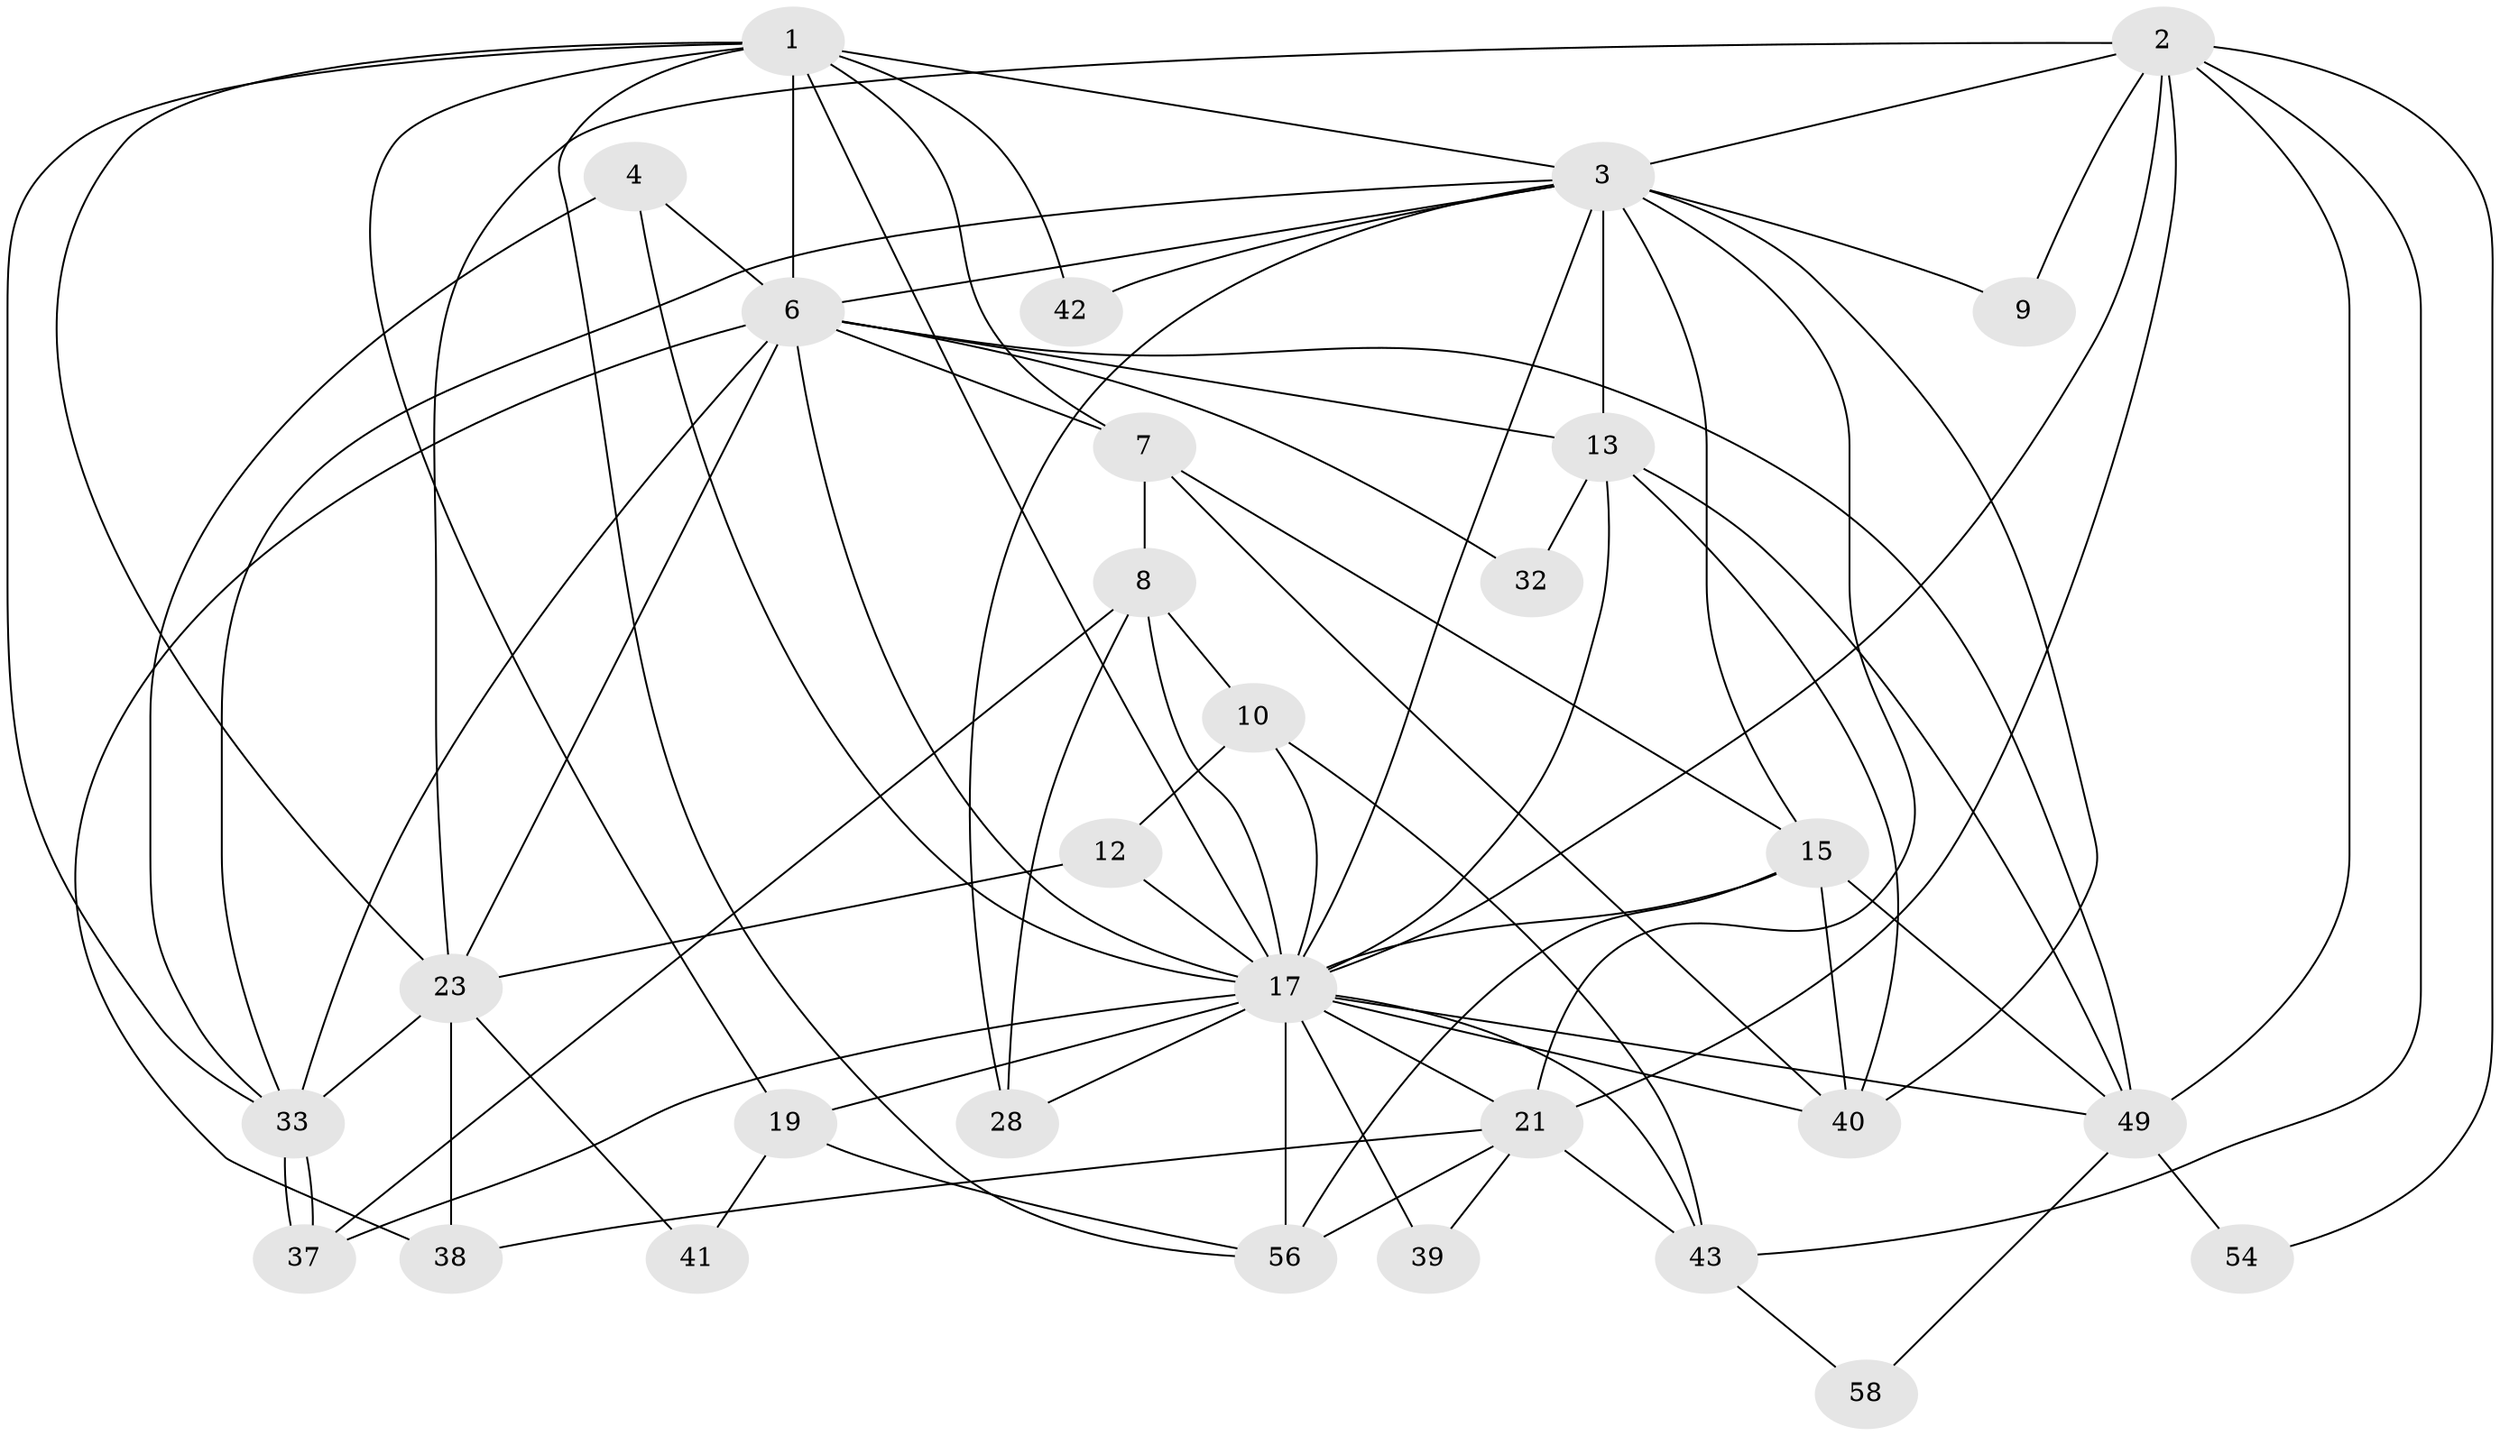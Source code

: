 // original degree distribution, {4: 0.21666666666666667, 6: 0.06666666666666667, 5: 0.2, 3: 0.31666666666666665, 8: 0.05, 2: 0.13333333333333333, 7: 0.016666666666666666}
// Generated by graph-tools (version 1.1) at 2025/14/03/09/25 04:14:49]
// undirected, 30 vertices, 81 edges
graph export_dot {
graph [start="1"]
  node [color=gray90,style=filled];
  1 [super="+30+36+5"];
  2 [super="+47+55"];
  3 [super="+27+52+14"];
  4;
  6 [super="+18+34+50+60"];
  7 [super="+11"];
  8 [super="+26"];
  9;
  10;
  12;
  13;
  15 [super="+20"];
  17 [super="+22"];
  19;
  21 [super="+59"];
  23 [super="+25"];
  28;
  32;
  33;
  37;
  38;
  39;
  40 [super="+45"];
  41;
  42 [super="+46"];
  43 [super="+51"];
  49 [super="+53"];
  54;
  56;
  58;
  1 -- 19;
  1 -- 42 [weight=2];
  1 -- 6 [weight=4];
  1 -- 33;
  1 -- 23;
  1 -- 7;
  1 -- 56;
  1 -- 17;
  1 -- 3;
  2 -- 21;
  2 -- 23;
  2 -- 54;
  2 -- 3;
  2 -- 17;
  2 -- 9;
  2 -- 43;
  2 -- 49;
  3 -- 9;
  3 -- 28;
  3 -- 13;
  3 -- 17;
  3 -- 21 [weight=2];
  3 -- 42;
  3 -- 33;
  3 -- 6;
  3 -- 40;
  3 -- 15;
  4 -- 33;
  4 -- 6;
  4 -- 17;
  6 -- 7;
  6 -- 32;
  6 -- 49;
  6 -- 33;
  6 -- 38;
  6 -- 13;
  6 -- 23;
  6 -- 17 [weight=2];
  7 -- 40;
  7 -- 15;
  7 -- 8;
  8 -- 37;
  8 -- 28;
  8 -- 10;
  8 -- 17;
  10 -- 12;
  10 -- 43;
  10 -- 17;
  12 -- 23;
  12 -- 17;
  13 -- 40;
  13 -- 32;
  13 -- 49;
  13 -- 17;
  15 -- 56;
  15 -- 40;
  15 -- 49;
  15 -- 17;
  17 -- 28;
  17 -- 56;
  17 -- 40;
  17 -- 37;
  17 -- 39 [weight=2];
  17 -- 43;
  17 -- 49;
  17 -- 19;
  17 -- 21;
  19 -- 56;
  19 -- 41;
  21 -- 56;
  21 -- 38;
  21 -- 39;
  21 -- 43;
  23 -- 33;
  23 -- 38;
  23 -- 41;
  33 -- 37;
  33 -- 37;
  43 -- 58;
  49 -- 58;
  49 -- 54;
}
